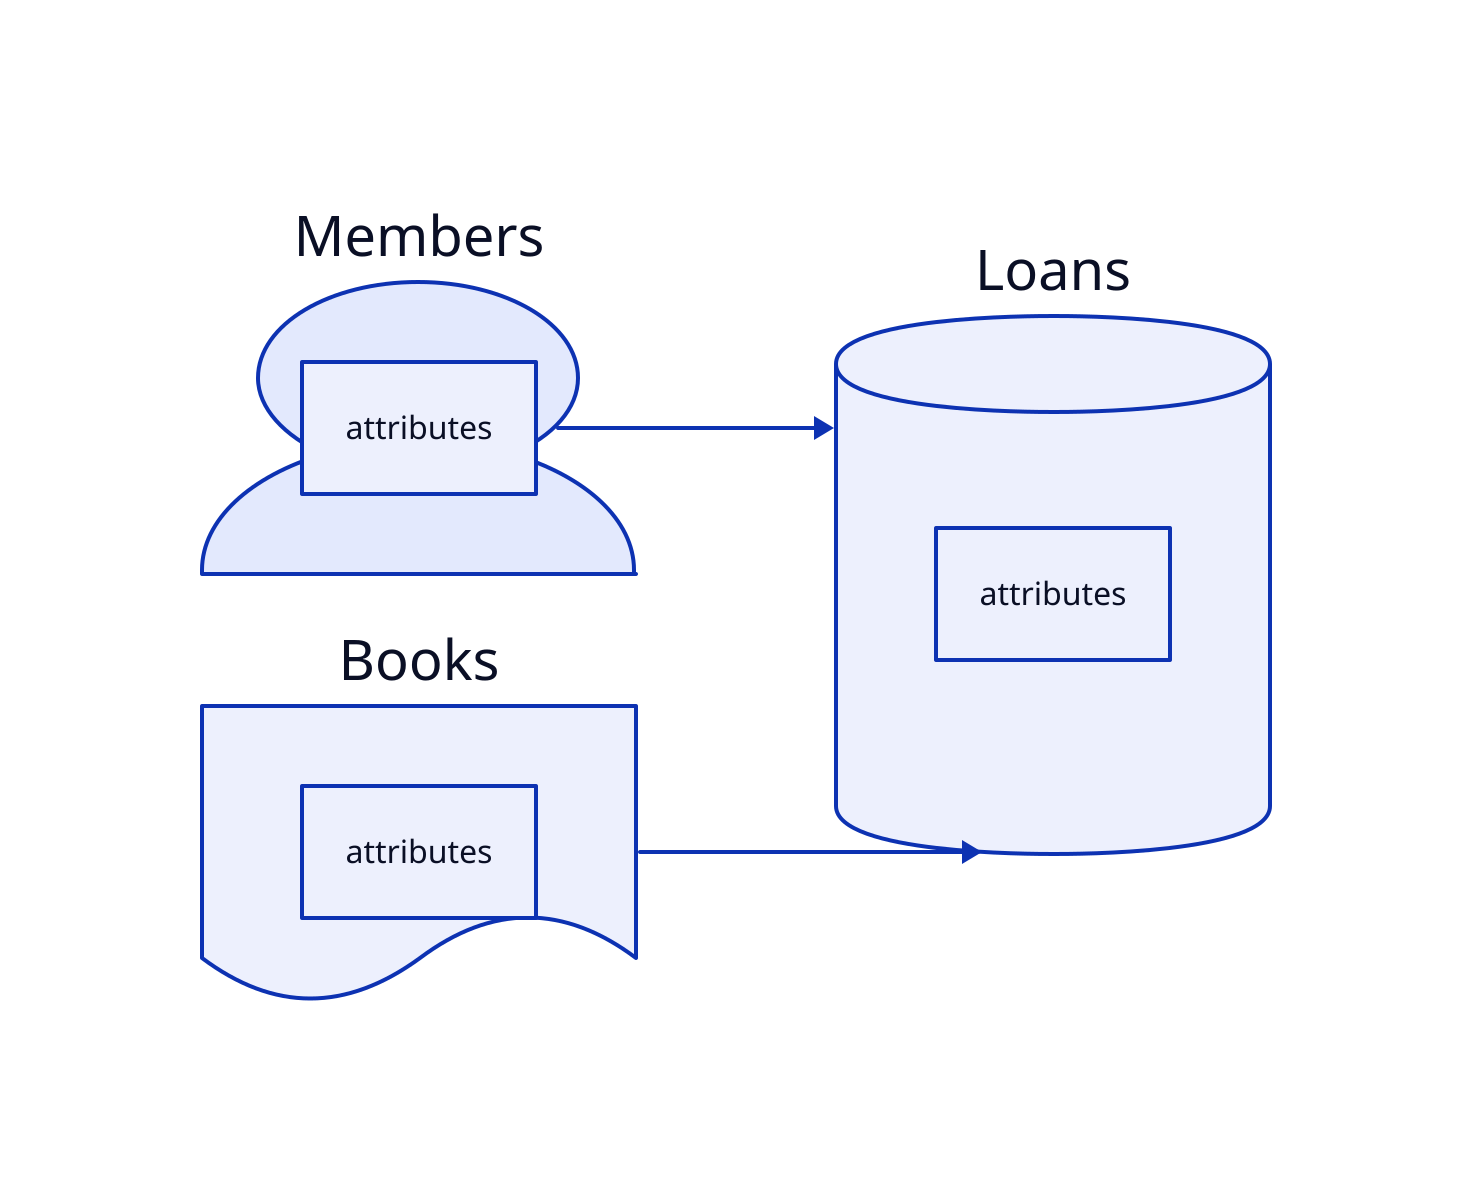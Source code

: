 direction: right

members: {
  shape: person
  label: "Members"
  attributes: [
    "member_id (PK)"
    "name"
    "address"
    "phone"
    "email"
  ]
}

books: {
  shape: document
  label: "Books"
  attributes: [
    "isbn (PK)"
    "title"
    "author"
    "genre"
    "publication_year"
    "available_copies"
  ]
}

loans: {
  shape: cylinder
  label: "Loans"
  attributes: [
    "loan_id (PK)"
    "member_id (FK)"
    "isbn (FK)"
    "loan_date"
    "due_date"
    "return_date"
  ]
}

members -> loans
books -> loans